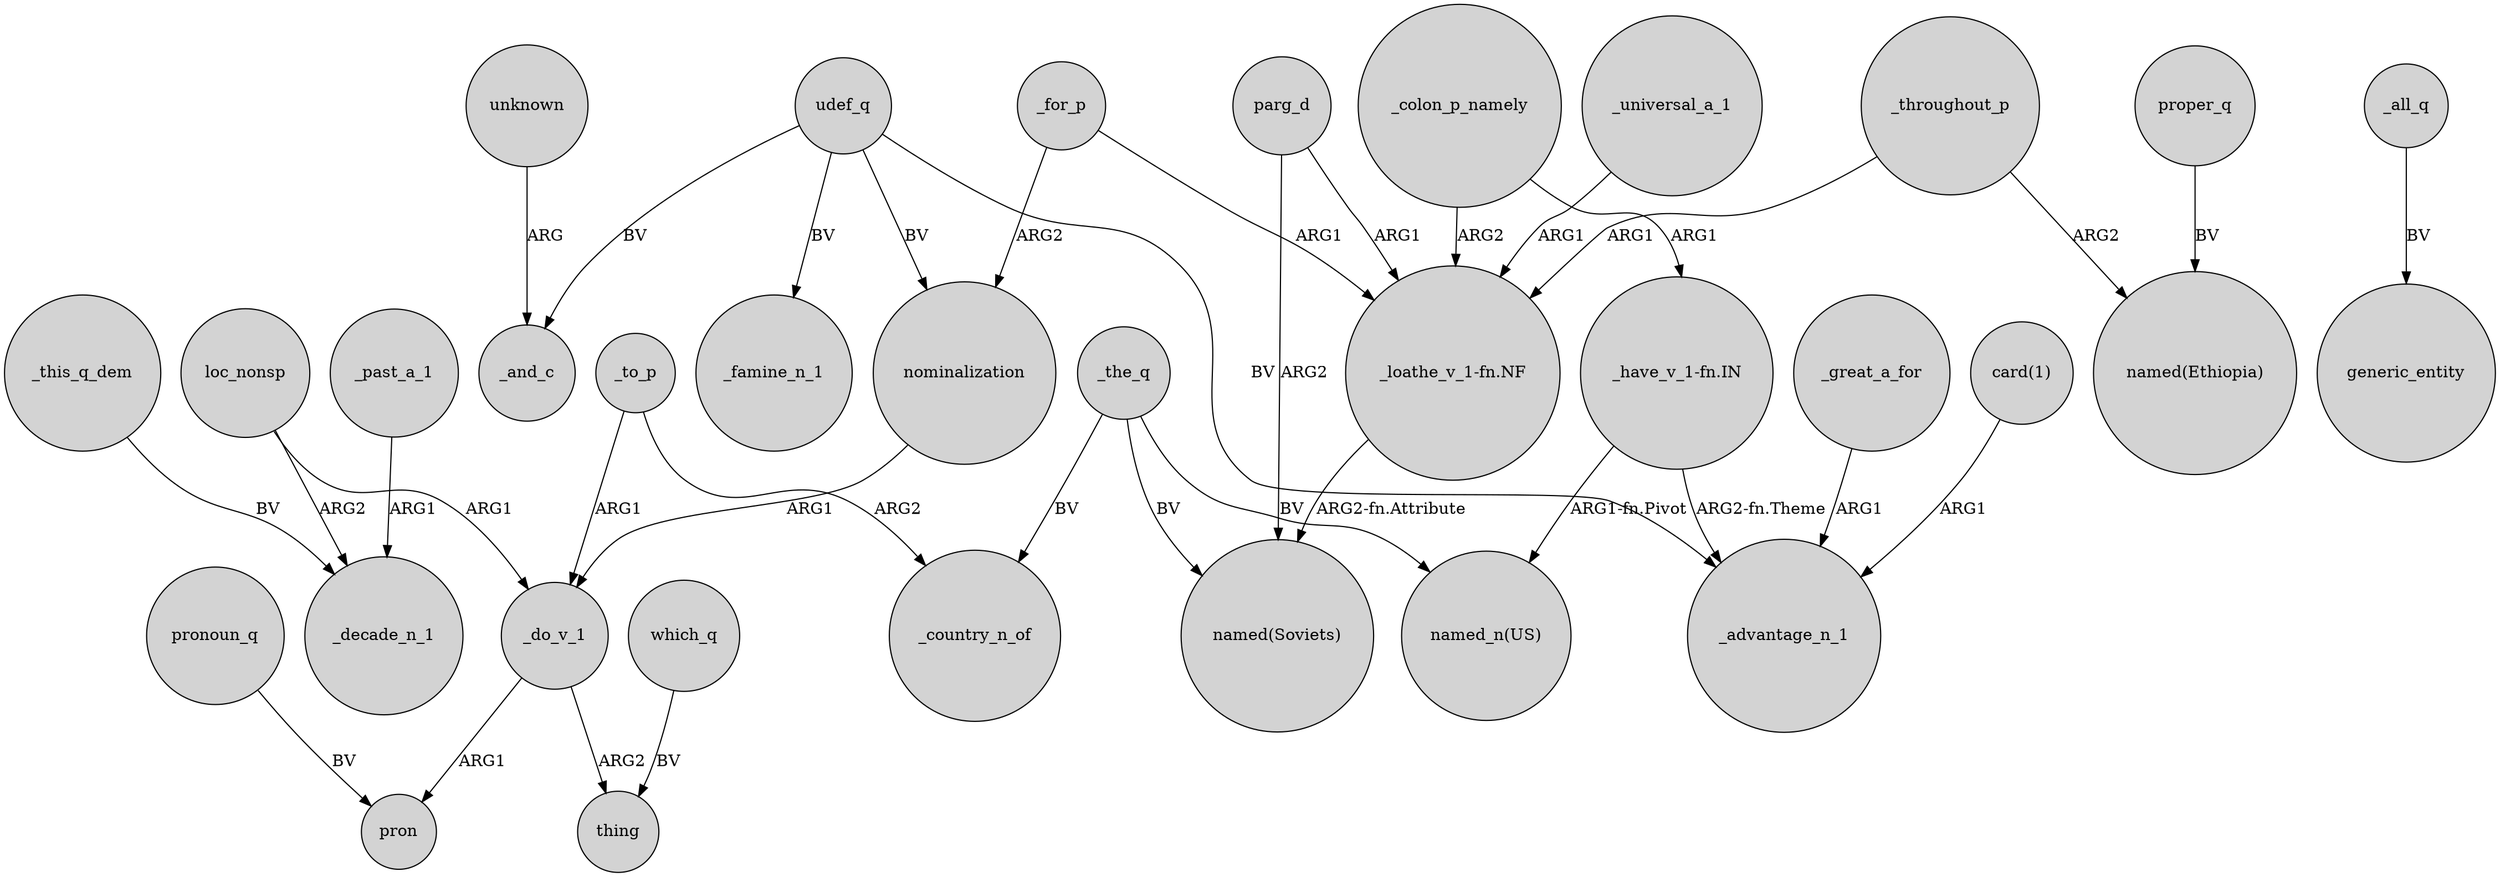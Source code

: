 digraph {
	node [shape=circle style=filled]
	udef_q -> _famine_n_1 [label=BV]
	loc_nonsp -> _do_v_1 [label=ARG1]
	_colon_p_namely -> "_loathe_v_1-fn.NF" [label=ARG2]
	nominalization -> _do_v_1 [label=ARG1]
	_for_p -> nominalization [label=ARG2]
	_past_a_1 -> _decade_n_1 [label=ARG1]
	"card(1)" -> _advantage_n_1 [label=ARG1]
	udef_q -> _advantage_n_1 [label=BV]
	_this_q_dem -> _decade_n_1 [label=BV]
	"_loathe_v_1-fn.NF" -> "named(Soviets)" [label="ARG2-fn.Attribute"]
	loc_nonsp -> _decade_n_1 [label=ARG2]
	_the_q -> "named_n(US)" [label=BV]
	_the_q -> "named(Soviets)" [label=BV]
	_all_q -> generic_entity [label=BV]
	pronoun_q -> pron [label=BV]
	_throughout_p -> "_loathe_v_1-fn.NF" [label=ARG1]
	_to_p -> _do_v_1 [label=ARG1]
	_the_q -> _country_n_of [label=BV]
	_do_v_1 -> pron [label=ARG1]
	_universal_a_1 -> "_loathe_v_1-fn.NF" [label=ARG1]
	_throughout_p -> "named(Ethiopia)" [label=ARG2]
	_for_p -> "_loathe_v_1-fn.NF" [label=ARG1]
	unknown -> _and_c [label=ARG]
	_colon_p_namely -> "_have_v_1-fn.IN" [label=ARG1]
	parg_d -> "_loathe_v_1-fn.NF" [label=ARG1]
	udef_q -> nominalization [label=BV]
	_to_p -> _country_n_of [label=ARG2]
	proper_q -> "named(Ethiopia)" [label=BV]
	_do_v_1 -> thing [label=ARG2]
	"_have_v_1-fn.IN" -> _advantage_n_1 [label="ARG2-fn.Theme"]
	parg_d -> "named(Soviets)" [label=ARG2]
	udef_q -> _and_c [label=BV]
	"_have_v_1-fn.IN" -> "named_n(US)" [label="ARG1-fn.Pivot"]
	_great_a_for -> _advantage_n_1 [label=ARG1]
	which_q -> thing [label=BV]
}
